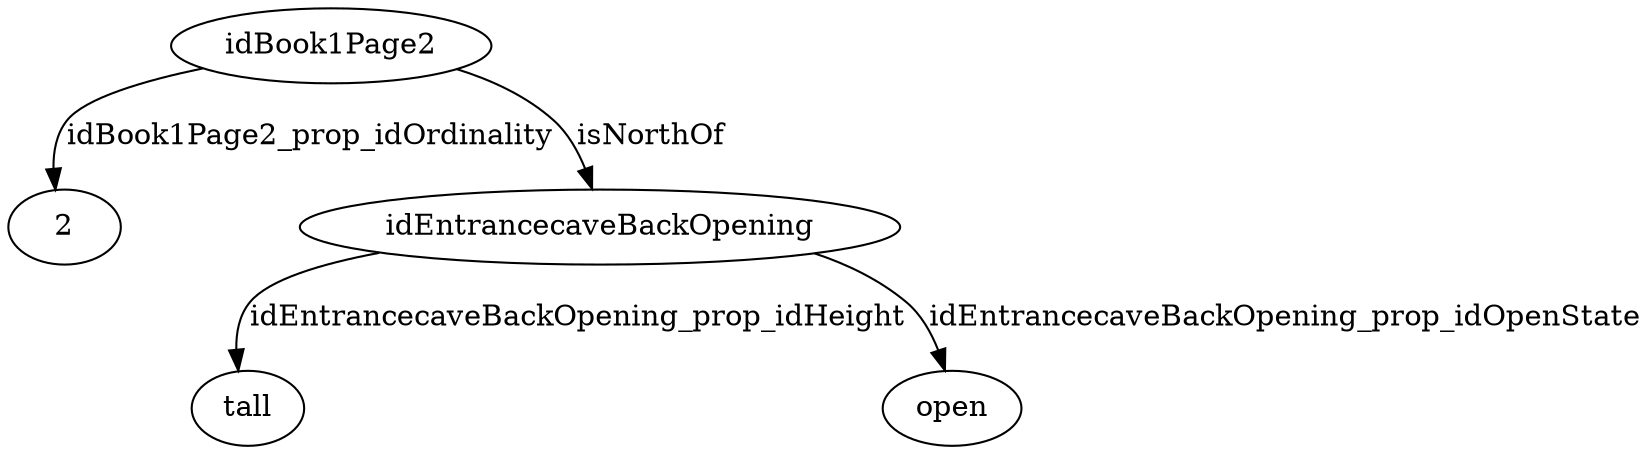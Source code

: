 strict digraph  {
idBook1Page2 [node_type=entity_node, root=root];
2;
idEntrancecaveBackOpening;
tall;
open;
idBook1Page2 -> 2  [edge_type=property, label=idBook1Page2_prop_idOrdinality];
idBook1Page2 -> idEntrancecaveBackOpening  [edge_type=relationship, label=isNorthOf];
idEntrancecaveBackOpening -> tall  [edge_type=property, label=idEntrancecaveBackOpening_prop_idHeight];
idEntrancecaveBackOpening -> open  [edge_type=property, label=idEntrancecaveBackOpening_prop_idOpenState];
}
